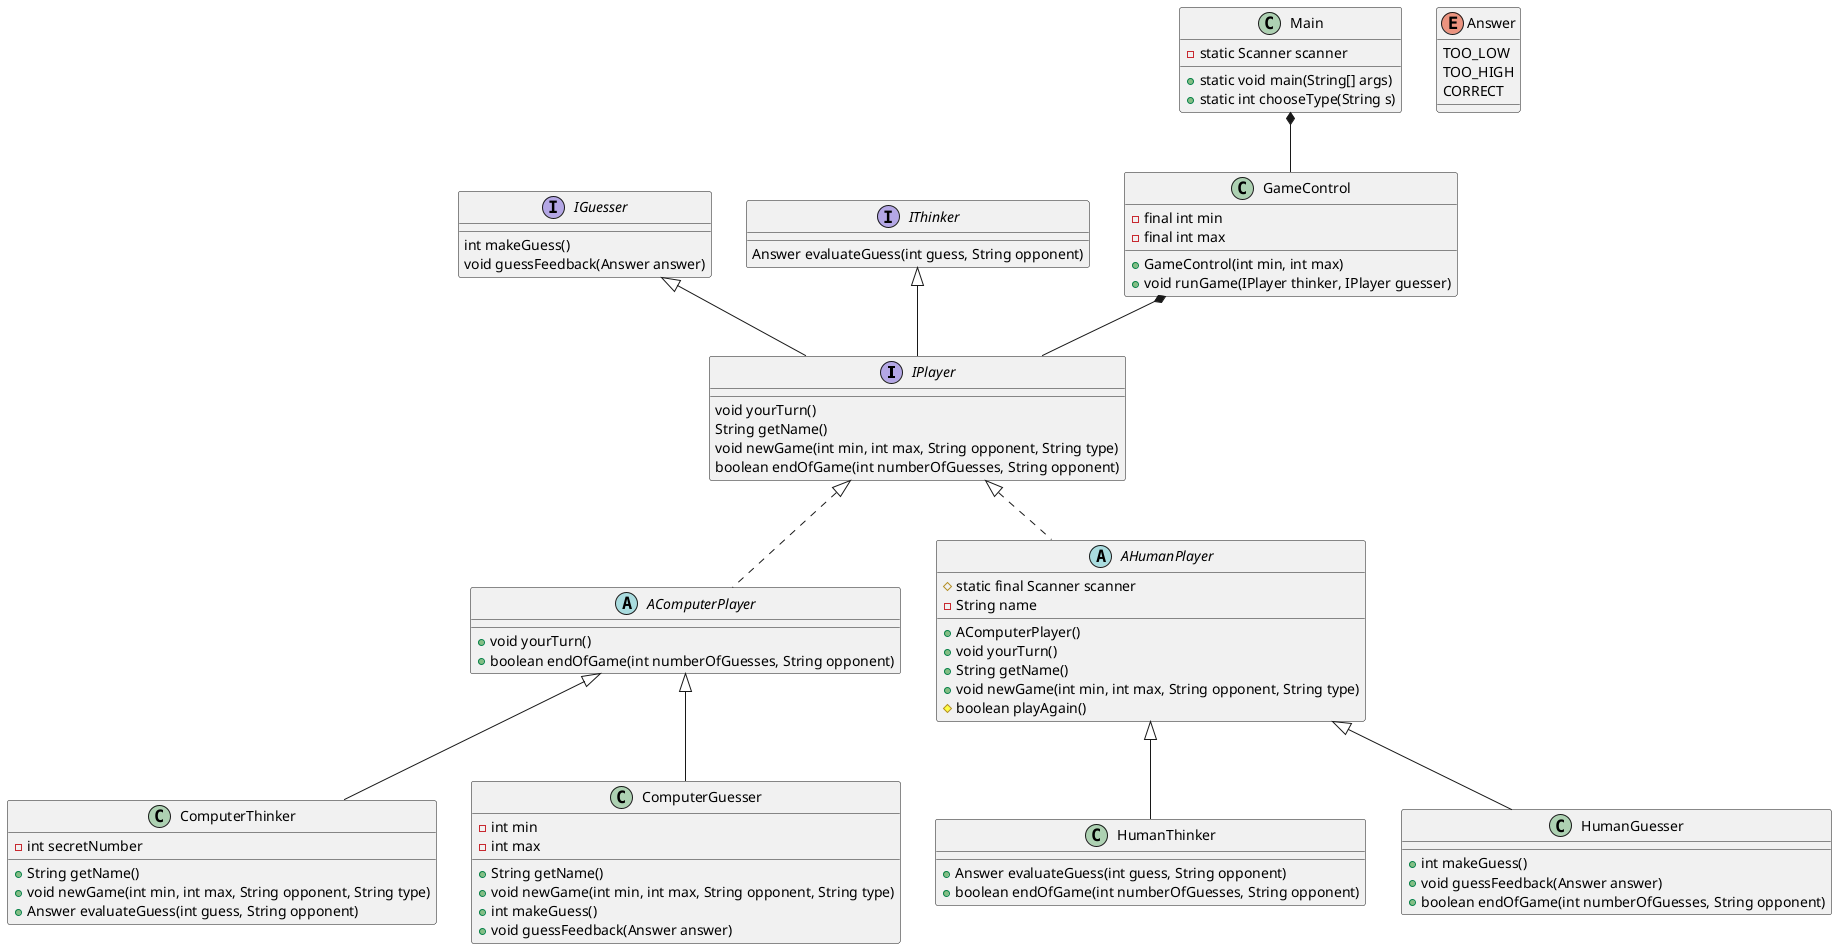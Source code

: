 @startuml

'------------------
' INTERFACES
'------------------

interface IPlayer implements IGuesser, IThinker{
    void yourTurn()
    String getName()
    void newGame(int min, int max, String opponent, String type)
    boolean endOfGame(int numberOfGuesses, String opponent)
}

interface IGuesser {
    int makeGuess()
    void guessFeedback(Answer answer)
}

interface IThinker {
    Answer evaluateGuess(int guess, String opponent)
}

'------------------
' ABSTRACT CLASSES
'------------------

abstract class AComputerPlayer implements IPlayer {
    + void yourTurn()
    + boolean endOfGame(int numberOfGuesses, String opponent)
}

abstract class AHumanPlayer implements IPlayer {
    # static final Scanner scanner
    - String name
    + AComputerPlayer()
    + void yourTurn()
    + String getName()
    + void newGame(int min, int max, String opponent, String type)
    # boolean playAgain()
}

'------------------
' CLASSES
'------------------

class ComputerThinker extends AComputerPlayer {
    - int secretNumber
    + String getName()
    + void newGame(int min, int max, String opponent, String type)
    + Answer evaluateGuess(int guess, String opponent)
}

class ComputerGuesser extends AComputerPlayer {
    - int min
    - int max
    + String getName()
    + void newGame(int min, int max, String opponent, String type)
    + int makeGuess()
    + void guessFeedback(Answer answer)
}

class HumanThinker extends AHumanPlayer {
    + Answer evaluateGuess(int guess, String opponent)
    + boolean endOfGame(int numberOfGuesses, String opponent)
}

class HumanGuesser extends AHumanPlayer {
    + int makeGuess()
    + void guessFeedback(Answer answer)
    + boolean endOfGame(int numberOfGuesses, String opponent)
}

class GameControl {
    - final int min
    - final int max
    + GameControl(int min, int max)
    + void runGame(IPlayer thinker, IPlayer guesser)
}

class Main {
    - static Scanner scanner
    + static void main(String[] args)
    + static int chooseType(String s)
}

'------------------
' ENUMS
'------------------

enum Answer {
    TOO_LOW
    TOO_HIGH
    CORRECT
}

'------------------
' RELATIONS
'------------------

Main *-- GameControl

GameControl *-- IPlayer

@enduml
